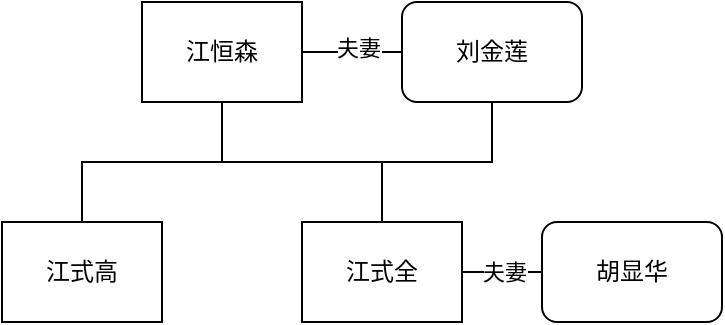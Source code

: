 <mxfile version="28.2.7">
  <diagram name="第 1 页" id="k-AfY5WxHYV5yZIVhnW_">
    <mxGraphModel dx="1554" dy="858" grid="1" gridSize="10" guides="1" tooltips="1" connect="1" arrows="1" fold="1" page="1" pageScale="1" pageWidth="827" pageHeight="1169" math="0" shadow="0">
      <root>
        <mxCell id="0" />
        <mxCell id="1" parent="0" />
        <mxCell id="Womy6uRPmFxDwTwF91oK-3" style="edgeStyle=orthogonalEdgeStyle;rounded=0;orthogonalLoop=1;jettySize=auto;html=1;exitX=1;exitY=0.5;exitDx=0;exitDy=0;endArrow=none;endFill=0;" edge="1" parent="1" source="Womy6uRPmFxDwTwF91oK-1" target="Womy6uRPmFxDwTwF91oK-2">
          <mxGeometry relative="1" as="geometry" />
        </mxCell>
        <mxCell id="Womy6uRPmFxDwTwF91oK-4" value="夫妻" style="edgeLabel;html=1;align=center;verticalAlign=middle;resizable=0;points=[];" vertex="1" connectable="0" parent="Womy6uRPmFxDwTwF91oK-3">
          <mxGeometry x="0.096" y="2" relative="1" as="geometry">
            <mxPoint as="offset" />
          </mxGeometry>
        </mxCell>
        <mxCell id="Womy6uRPmFxDwTwF91oK-16" style="edgeStyle=orthogonalEdgeStyle;shape=connector;rounded=0;orthogonalLoop=1;jettySize=auto;html=1;exitX=0.5;exitY=1;exitDx=0;exitDy=0;entryX=0.5;entryY=0;entryDx=0;entryDy=0;strokeColor=default;align=center;verticalAlign=middle;fontFamily=Helvetica;fontSize=11;fontColor=default;labelBackgroundColor=default;endArrow=none;endFill=0;" edge="1" parent="1" source="Womy6uRPmFxDwTwF91oK-1" target="Womy6uRPmFxDwTwF91oK-5">
          <mxGeometry relative="1" as="geometry" />
        </mxCell>
        <mxCell id="Womy6uRPmFxDwTwF91oK-18" style="edgeStyle=orthogonalEdgeStyle;shape=connector;rounded=0;orthogonalLoop=1;jettySize=auto;html=1;exitX=0.5;exitY=1;exitDx=0;exitDy=0;strokeColor=default;align=center;verticalAlign=middle;fontFamily=Helvetica;fontSize=11;fontColor=default;labelBackgroundColor=default;endArrow=none;endFill=0;" edge="1" parent="1" source="Womy6uRPmFxDwTwF91oK-1" target="Womy6uRPmFxDwTwF91oK-6">
          <mxGeometry relative="1" as="geometry" />
        </mxCell>
        <mxCell id="Womy6uRPmFxDwTwF91oK-1" value="江恒森" style="rounded=0;whiteSpace=wrap;html=1;" vertex="1" parent="1">
          <mxGeometry x="270" y="120" width="80" height="50" as="geometry" />
        </mxCell>
        <mxCell id="Womy6uRPmFxDwTwF91oK-17" style="edgeStyle=orthogonalEdgeStyle;shape=connector;rounded=0;orthogonalLoop=1;jettySize=auto;html=1;exitX=0.5;exitY=1;exitDx=0;exitDy=0;entryX=0.5;entryY=0;entryDx=0;entryDy=0;strokeColor=default;align=center;verticalAlign=middle;fontFamily=Helvetica;fontSize=11;fontColor=default;labelBackgroundColor=default;endArrow=none;endFill=0;" edge="1" parent="1" source="Womy6uRPmFxDwTwF91oK-2" target="Womy6uRPmFxDwTwF91oK-5">
          <mxGeometry relative="1" as="geometry" />
        </mxCell>
        <mxCell id="Womy6uRPmFxDwTwF91oK-2" value="刘金莲" style="rounded=1;whiteSpace=wrap;html=1;" vertex="1" parent="1">
          <mxGeometry x="400" y="120" width="90" height="50" as="geometry" />
        </mxCell>
        <mxCell id="Womy6uRPmFxDwTwF91oK-5" value="江式高" style="rounded=0;whiteSpace=wrap;html=1;" vertex="1" parent="1">
          <mxGeometry x="200" y="230" width="80" height="50" as="geometry" />
        </mxCell>
        <mxCell id="Womy6uRPmFxDwTwF91oK-21" style="edgeStyle=orthogonalEdgeStyle;shape=connector;rounded=0;orthogonalLoop=1;jettySize=auto;html=1;exitX=1;exitY=0.5;exitDx=0;exitDy=0;entryX=0;entryY=0.5;entryDx=0;entryDy=0;strokeColor=default;align=center;verticalAlign=middle;fontFamily=Helvetica;fontSize=11;fontColor=default;labelBackgroundColor=default;endArrow=none;endFill=0;" edge="1" parent="1" source="Womy6uRPmFxDwTwF91oK-6" target="Womy6uRPmFxDwTwF91oK-20">
          <mxGeometry relative="1" as="geometry" />
        </mxCell>
        <mxCell id="Womy6uRPmFxDwTwF91oK-22" value="夫妻" style="edgeLabel;html=1;align=center;verticalAlign=middle;resizable=0;points=[];fontFamily=Helvetica;fontSize=11;fontColor=default;labelBackgroundColor=default;" vertex="1" connectable="0" parent="Womy6uRPmFxDwTwF91oK-21">
          <mxGeometry x="0.02" relative="1" as="geometry">
            <mxPoint as="offset" />
          </mxGeometry>
        </mxCell>
        <mxCell id="Womy6uRPmFxDwTwF91oK-6" value="江式全" style="rounded=0;whiteSpace=wrap;html=1;" vertex="1" parent="1">
          <mxGeometry x="350" y="230" width="80" height="50" as="geometry" />
        </mxCell>
        <UserObject label="胡显华" link="https://github.com/toppemonkey/processing_folder/blob/main/家族结构图/胡显华家族.drawio" id="Womy6uRPmFxDwTwF91oK-20">
          <mxCell style="rounded=1;whiteSpace=wrap;html=1;" vertex="1" parent="1">
            <mxGeometry x="470" y="230" width="90" height="50" as="geometry" />
          </mxCell>
        </UserObject>
      </root>
    </mxGraphModel>
  </diagram>
</mxfile>
